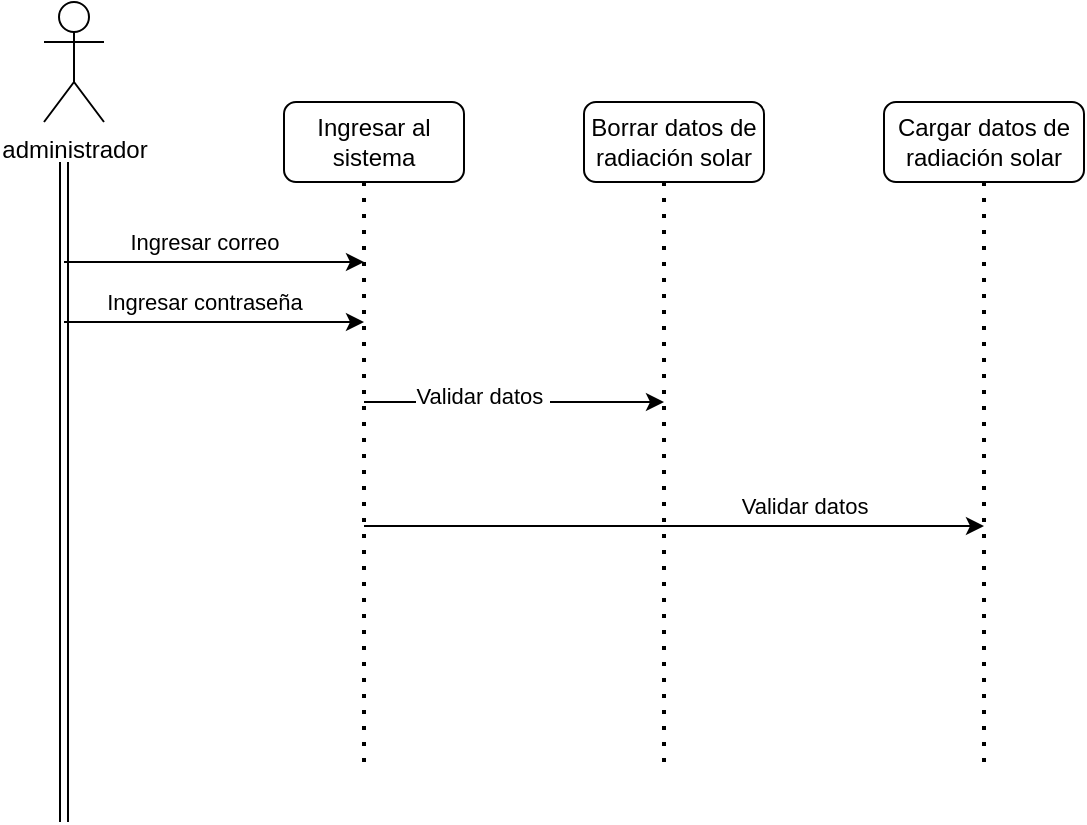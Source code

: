 <mxfile version="14.1.8" type="github" pages="6">
  <diagram name="Page-1" id="e7e014a7-5840-1c2e-5031-d8a46d1fe8dd">
    <mxGraphModel dx="1064" dy="588" grid="1" gridSize="10" guides="1" tooltips="1" connect="1" arrows="1" fold="1" page="1" pageScale="1" pageWidth="1169" pageHeight="826" background="#ffffff" math="0" shadow="0">
      <root>
        <mxCell id="0" />
        <mxCell id="1" parent="0" />
        <mxCell id="tu4XW4wWY5p41kIDJqk8-41" value="" style="shape=link;html=1;" parent="1" edge="1">
          <mxGeometry width="100" relative="1" as="geometry">
            <mxPoint x="320" y="250" as="sourcePoint" />
            <mxPoint x="320" y="580" as="targetPoint" />
            <Array as="points">
              <mxPoint x="320" y="450" />
            </Array>
          </mxGeometry>
        </mxCell>
        <mxCell id="tu4XW4wWY5p41kIDJqk8-42" value="administrador" style="shape=umlActor;verticalLabelPosition=bottom;verticalAlign=top;html=1;outlineConnect=0;" parent="1" vertex="1">
          <mxGeometry x="310" y="170" width="30" height="60" as="geometry" />
        </mxCell>
        <mxCell id="tu4XW4wWY5p41kIDJqk8-43" value="" style="endArrow=none;dashed=1;html=1;dashPattern=1 3;strokeWidth=2;" parent="1" edge="1">
          <mxGeometry width="50" height="50" relative="1" as="geometry">
            <mxPoint x="470" y="550" as="sourcePoint" />
            <mxPoint x="470" y="260" as="targetPoint" />
          </mxGeometry>
        </mxCell>
        <mxCell id="tu4XW4wWY5p41kIDJqk8-44" value="" style="endArrow=none;dashed=1;html=1;dashPattern=1 3;strokeWidth=2;" parent="1" edge="1">
          <mxGeometry width="50" height="50" relative="1" as="geometry">
            <mxPoint x="620" y="550" as="sourcePoint" />
            <mxPoint x="620" y="260" as="targetPoint" />
          </mxGeometry>
        </mxCell>
        <mxCell id="tu4XW4wWY5p41kIDJqk8-45" value="" style="endArrow=none;dashed=1;html=1;dashPattern=1 3;strokeWidth=2;" parent="1" edge="1">
          <mxGeometry width="50" height="50" relative="1" as="geometry">
            <mxPoint x="780" y="550" as="sourcePoint" />
            <mxPoint x="780" y="260" as="targetPoint" />
          </mxGeometry>
        </mxCell>
        <mxCell id="tu4XW4wWY5p41kIDJqk8-47" value="Borrar datos de radiación solar" style="rounded=1;whiteSpace=wrap;html=1;" parent="1" vertex="1">
          <mxGeometry x="580" y="220" width="90" height="40" as="geometry" />
        </mxCell>
        <mxCell id="tu4XW4wWY5p41kIDJqk8-48" value="Cargar datos de radiación solar" style="rounded=1;whiteSpace=wrap;html=1;" parent="1" vertex="1">
          <mxGeometry x="730" y="220" width="100" height="40" as="geometry" />
        </mxCell>
        <mxCell id="tu4XW4wWY5p41kIDJqk8-49" value="Ingresar al sistema" style="rounded=1;whiteSpace=wrap;html=1;" parent="1" vertex="1">
          <mxGeometry x="430" y="220" width="90" height="40" as="geometry" />
        </mxCell>
        <mxCell id="tu4XW4wWY5p41kIDJqk8-50" value="" style="endArrow=classic;html=1;" parent="1" edge="1">
          <mxGeometry width="50" height="50" relative="1" as="geometry">
            <mxPoint x="320" y="300" as="sourcePoint" />
            <mxPoint x="470" y="300" as="targetPoint" />
          </mxGeometry>
        </mxCell>
        <mxCell id="tu4XW4wWY5p41kIDJqk8-51" value="Ingresar correo" style="edgeLabel;html=1;align=center;verticalAlign=middle;resizable=0;points=[];" parent="tu4XW4wWY5p41kIDJqk8-50" vertex="1" connectable="0">
          <mxGeometry x="-0.539" y="3" relative="1" as="geometry">
            <mxPoint x="35" y="-7" as="offset" />
          </mxGeometry>
        </mxCell>
        <mxCell id="tu4XW4wWY5p41kIDJqk8-52" value="" style="endArrow=classic;html=1;" parent="1" edge="1">
          <mxGeometry width="50" height="50" relative="1" as="geometry">
            <mxPoint x="320" y="330" as="sourcePoint" />
            <mxPoint x="470" y="330" as="targetPoint" />
            <Array as="points">
              <mxPoint x="390" y="330" />
            </Array>
          </mxGeometry>
        </mxCell>
        <mxCell id="tu4XW4wWY5p41kIDJqk8-53" value="Ingresar contraseña" style="edgeLabel;html=1;align=center;verticalAlign=middle;resizable=0;points=[];" parent="tu4XW4wWY5p41kIDJqk8-52" vertex="1" connectable="0">
          <mxGeometry x="-0.539" y="3" relative="1" as="geometry">
            <mxPoint x="35" y="-7" as="offset" />
          </mxGeometry>
        </mxCell>
        <mxCell id="tu4XW4wWY5p41kIDJqk8-54" value="" style="endArrow=classic;html=1;" parent="1" edge="1">
          <mxGeometry width="50" height="50" relative="1" as="geometry">
            <mxPoint x="470" y="370" as="sourcePoint" />
            <mxPoint x="620" y="370" as="targetPoint" />
          </mxGeometry>
        </mxCell>
        <mxCell id="tu4XW4wWY5p41kIDJqk8-55" value="Validar datos&amp;nbsp;" style="edgeLabel;html=1;align=center;verticalAlign=middle;resizable=0;points=[];" parent="tu4XW4wWY5p41kIDJqk8-54" vertex="1" connectable="0">
          <mxGeometry x="-0.219" y="3" relative="1" as="geometry">
            <mxPoint as="offset" />
          </mxGeometry>
        </mxCell>
        <mxCell id="tu4XW4wWY5p41kIDJqk8-56" value="" style="endArrow=classic;html=1;" parent="1" edge="1">
          <mxGeometry width="50" height="50" relative="1" as="geometry">
            <mxPoint x="470" y="432" as="sourcePoint" />
            <mxPoint x="780" y="432" as="targetPoint" />
          </mxGeometry>
        </mxCell>
        <mxCell id="tu4XW4wWY5p41kIDJqk8-57" value="Validar datos" style="edgeLabel;html=1;align=center;verticalAlign=middle;resizable=0;points=[];" parent="tu4XW4wWY5p41kIDJqk8-56" vertex="1" connectable="0">
          <mxGeometry x="-0.539" y="3" relative="1" as="geometry">
            <mxPoint x="148" y="-7" as="offset" />
          </mxGeometry>
        </mxCell>
      </root>
    </mxGraphModel>
  </diagram>
  <diagram id="ON0ZeJGp7xyrsQt1zlTk" name="Page-2">
    <mxGraphModel dx="1064" dy="588" grid="1" gridSize="10" guides="1" tooltips="1" connect="1" arrows="1" fold="1" page="1" pageScale="1" pageWidth="827" pageHeight="1169" math="0" shadow="0">
      <root>
        <mxCell id="NPHs9M2-KYLYyZIzeC2e-0" />
        <mxCell id="NPHs9M2-KYLYyZIzeC2e-1" parent="NPHs9M2-KYLYyZIzeC2e-0" />
        <mxCell id="Ztt_BdDPuxGH_y-1Piy7-2" value="" style="shape=link;html=1;" edge="1" parent="NPHs9M2-KYLYyZIzeC2e-1">
          <mxGeometry width="100" relative="1" as="geometry">
            <mxPoint x="170" y="100" as="sourcePoint" />
            <mxPoint x="170" y="430" as="targetPoint" />
            <Array as="points">
              <mxPoint x="170" y="300" />
            </Array>
          </mxGeometry>
        </mxCell>
        <mxCell id="Ztt_BdDPuxGH_y-1Piy7-3" value="administrador" style="shape=umlActor;verticalLabelPosition=bottom;verticalAlign=top;html=1;outlineConnect=0;" vertex="1" parent="NPHs9M2-KYLYyZIzeC2e-1">
          <mxGeometry x="160" y="20" width="30" height="60" as="geometry" />
        </mxCell>
        <mxCell id="Ztt_BdDPuxGH_y-1Piy7-4" value="" style="endArrow=none;dashed=1;html=1;dashPattern=1 3;strokeWidth=2;" edge="1" parent="NPHs9M2-KYLYyZIzeC2e-1">
          <mxGeometry width="50" height="50" relative="1" as="geometry">
            <mxPoint x="320" y="400" as="sourcePoint" />
            <mxPoint x="320" y="110" as="targetPoint" />
          </mxGeometry>
        </mxCell>
        <mxCell id="Ztt_BdDPuxGH_y-1Piy7-5" value="" style="endArrow=none;dashed=1;html=1;dashPattern=1 3;strokeWidth=2;" edge="1" parent="NPHs9M2-KYLYyZIzeC2e-1">
          <mxGeometry width="50" height="50" relative="1" as="geometry">
            <mxPoint x="470" y="400" as="sourcePoint" />
            <mxPoint x="470" y="110" as="targetPoint" />
          </mxGeometry>
        </mxCell>
        <mxCell id="Ztt_BdDPuxGH_y-1Piy7-6" value="" style="endArrow=none;dashed=1;html=1;dashPattern=1 3;strokeWidth=2;" edge="1" parent="NPHs9M2-KYLYyZIzeC2e-1">
          <mxGeometry width="50" height="50" relative="1" as="geometry">
            <mxPoint x="630" y="400" as="sourcePoint" />
            <mxPoint x="630" y="110" as="targetPoint" />
          </mxGeometry>
        </mxCell>
        <mxCell id="Ztt_BdDPuxGH_y-1Piy7-7" value="Borrar datos de radiación UV" style="rounded=1;whiteSpace=wrap;html=1;" vertex="1" parent="NPHs9M2-KYLYyZIzeC2e-1">
          <mxGeometry x="430" y="70" width="90" height="40" as="geometry" />
        </mxCell>
        <mxCell id="Ztt_BdDPuxGH_y-1Piy7-8" value="Cargar datos de radiación UV" style="rounded=1;whiteSpace=wrap;html=1;" vertex="1" parent="NPHs9M2-KYLYyZIzeC2e-1">
          <mxGeometry x="580" y="70" width="100" height="40" as="geometry" />
        </mxCell>
        <mxCell id="Ztt_BdDPuxGH_y-1Piy7-9" value="Ingresar al sistema" style="rounded=1;whiteSpace=wrap;html=1;" vertex="1" parent="NPHs9M2-KYLYyZIzeC2e-1">
          <mxGeometry x="280" y="70" width="90" height="40" as="geometry" />
        </mxCell>
        <mxCell id="Ztt_BdDPuxGH_y-1Piy7-10" value="" style="endArrow=classic;html=1;" edge="1" parent="NPHs9M2-KYLYyZIzeC2e-1">
          <mxGeometry width="50" height="50" relative="1" as="geometry">
            <mxPoint x="170" y="150" as="sourcePoint" />
            <mxPoint x="320" y="150" as="targetPoint" />
          </mxGeometry>
        </mxCell>
        <mxCell id="Ztt_BdDPuxGH_y-1Piy7-11" value="Ingresar correo" style="edgeLabel;html=1;align=center;verticalAlign=middle;resizable=0;points=[];" vertex="1" connectable="0" parent="Ztt_BdDPuxGH_y-1Piy7-10">
          <mxGeometry x="-0.539" y="3" relative="1" as="geometry">
            <mxPoint x="35" y="-7" as="offset" />
          </mxGeometry>
        </mxCell>
        <mxCell id="Ztt_BdDPuxGH_y-1Piy7-12" value="" style="endArrow=classic;html=1;" edge="1" parent="NPHs9M2-KYLYyZIzeC2e-1">
          <mxGeometry width="50" height="50" relative="1" as="geometry">
            <mxPoint x="170" y="180" as="sourcePoint" />
            <mxPoint x="320" y="180" as="targetPoint" />
            <Array as="points">
              <mxPoint x="240" y="180" />
            </Array>
          </mxGeometry>
        </mxCell>
        <mxCell id="Ztt_BdDPuxGH_y-1Piy7-13" value="Ingresar contraseña" style="edgeLabel;html=1;align=center;verticalAlign=middle;resizable=0;points=[];" vertex="1" connectable="0" parent="Ztt_BdDPuxGH_y-1Piy7-12">
          <mxGeometry x="-0.539" y="3" relative="1" as="geometry">
            <mxPoint x="35" y="-7" as="offset" />
          </mxGeometry>
        </mxCell>
        <mxCell id="Ztt_BdDPuxGH_y-1Piy7-14" value="" style="endArrow=classic;html=1;" edge="1" parent="NPHs9M2-KYLYyZIzeC2e-1">
          <mxGeometry width="50" height="50" relative="1" as="geometry">
            <mxPoint x="320" y="220" as="sourcePoint" />
            <mxPoint x="470" y="220" as="targetPoint" />
          </mxGeometry>
        </mxCell>
        <mxCell id="Ztt_BdDPuxGH_y-1Piy7-15" value="Validar datos&amp;nbsp;" style="edgeLabel;html=1;align=center;verticalAlign=middle;resizable=0;points=[];" vertex="1" connectable="0" parent="Ztt_BdDPuxGH_y-1Piy7-14">
          <mxGeometry x="-0.219" y="3" relative="1" as="geometry">
            <mxPoint as="offset" />
          </mxGeometry>
        </mxCell>
        <mxCell id="Ztt_BdDPuxGH_y-1Piy7-16" value="" style="endArrow=classic;html=1;" edge="1" parent="NPHs9M2-KYLYyZIzeC2e-1">
          <mxGeometry width="50" height="50" relative="1" as="geometry">
            <mxPoint x="320" y="282" as="sourcePoint" />
            <mxPoint x="630" y="282" as="targetPoint" />
          </mxGeometry>
        </mxCell>
        <mxCell id="Ztt_BdDPuxGH_y-1Piy7-17" value="Validar datos" style="edgeLabel;html=1;align=center;verticalAlign=middle;resizable=0;points=[];" vertex="1" connectable="0" parent="Ztt_BdDPuxGH_y-1Piy7-16">
          <mxGeometry x="-0.539" y="3" relative="1" as="geometry">
            <mxPoint x="148" y="-7" as="offset" />
          </mxGeometry>
        </mxCell>
      </root>
    </mxGraphModel>
  </diagram>
  <diagram id="GF8mZSo_iW52FQ4slm6w" name="Page-3">
    <mxGraphModel dx="1064" dy="588" grid="1" gridSize="10" guides="1" tooltips="1" connect="1" arrows="1" fold="1" page="1" pageScale="1" pageWidth="827" pageHeight="1169" math="0" shadow="0">
      <root>
        <mxCell id="PGxbrRGOerus-JS2dQZc-0" />
        <mxCell id="PGxbrRGOerus-JS2dQZc-1" parent="PGxbrRGOerus-JS2dQZc-0" />
        <mxCell id="PGxbrRGOerus-JS2dQZc-4" value="" style="shape=link;html=1;" edge="1" parent="PGxbrRGOerus-JS2dQZc-1">
          <mxGeometry width="100" relative="1" as="geometry">
            <mxPoint x="140" y="120" as="sourcePoint" />
            <mxPoint x="140" y="450" as="targetPoint" />
            <Array as="points">
              <mxPoint x="140" y="320" />
            </Array>
          </mxGeometry>
        </mxCell>
        <mxCell id="PGxbrRGOerus-JS2dQZc-5" value="administrador" style="shape=umlActor;verticalLabelPosition=bottom;verticalAlign=top;html=1;outlineConnect=0;" vertex="1" parent="PGxbrRGOerus-JS2dQZc-1">
          <mxGeometry x="130" y="40" width="30" height="60" as="geometry" />
        </mxCell>
        <mxCell id="PGxbrRGOerus-JS2dQZc-6" value="" style="endArrow=none;dashed=1;html=1;dashPattern=1 3;strokeWidth=2;" edge="1" parent="PGxbrRGOerus-JS2dQZc-1">
          <mxGeometry width="50" height="50" relative="1" as="geometry">
            <mxPoint x="290" y="420" as="sourcePoint" />
            <mxPoint x="290" y="130" as="targetPoint" />
          </mxGeometry>
        </mxCell>
        <mxCell id="PGxbrRGOerus-JS2dQZc-7" value="" style="endArrow=none;dashed=1;html=1;dashPattern=1 3;strokeWidth=2;" edge="1" parent="PGxbrRGOerus-JS2dQZc-1">
          <mxGeometry width="50" height="50" relative="1" as="geometry">
            <mxPoint x="440" y="420" as="sourcePoint" />
            <mxPoint x="440" y="130" as="targetPoint" />
          </mxGeometry>
        </mxCell>
        <mxCell id="PGxbrRGOerus-JS2dQZc-8" value="" style="endArrow=none;dashed=1;html=1;dashPattern=1 3;strokeWidth=2;" edge="1" parent="PGxbrRGOerus-JS2dQZc-1">
          <mxGeometry width="50" height="50" relative="1" as="geometry">
            <mxPoint x="600" y="420" as="sourcePoint" />
            <mxPoint x="600" y="130" as="targetPoint" />
          </mxGeometry>
        </mxCell>
        <mxCell id="PGxbrRGOerus-JS2dQZc-9" value="Borrar datos de Temperatura" style="rounded=1;whiteSpace=wrap;html=1;" vertex="1" parent="PGxbrRGOerus-JS2dQZc-1">
          <mxGeometry x="400" y="90" width="90" height="40" as="geometry" />
        </mxCell>
        <mxCell id="PGxbrRGOerus-JS2dQZc-10" value="Cargar datos de Temperatura" style="rounded=1;whiteSpace=wrap;html=1;" vertex="1" parent="PGxbrRGOerus-JS2dQZc-1">
          <mxGeometry x="550" y="90" width="100" height="40" as="geometry" />
        </mxCell>
        <mxCell id="PGxbrRGOerus-JS2dQZc-11" value="Ingresar al sistema" style="rounded=1;whiteSpace=wrap;html=1;" vertex="1" parent="PGxbrRGOerus-JS2dQZc-1">
          <mxGeometry x="250" y="90" width="90" height="40" as="geometry" />
        </mxCell>
        <mxCell id="PGxbrRGOerus-JS2dQZc-12" value="" style="endArrow=classic;html=1;" edge="1" parent="PGxbrRGOerus-JS2dQZc-1">
          <mxGeometry width="50" height="50" relative="1" as="geometry">
            <mxPoint x="140" y="170" as="sourcePoint" />
            <mxPoint x="290" y="170" as="targetPoint" />
          </mxGeometry>
        </mxCell>
        <mxCell id="PGxbrRGOerus-JS2dQZc-13" value="Ingresar correo" style="edgeLabel;html=1;align=center;verticalAlign=middle;resizable=0;points=[];" vertex="1" connectable="0" parent="PGxbrRGOerus-JS2dQZc-12">
          <mxGeometry x="-0.539" y="3" relative="1" as="geometry">
            <mxPoint x="35" y="-7" as="offset" />
          </mxGeometry>
        </mxCell>
        <mxCell id="PGxbrRGOerus-JS2dQZc-14" value="" style="endArrow=classic;html=1;" edge="1" parent="PGxbrRGOerus-JS2dQZc-1">
          <mxGeometry width="50" height="50" relative="1" as="geometry">
            <mxPoint x="140" y="200" as="sourcePoint" />
            <mxPoint x="290" y="200" as="targetPoint" />
            <Array as="points">
              <mxPoint x="210" y="200" />
            </Array>
          </mxGeometry>
        </mxCell>
        <mxCell id="PGxbrRGOerus-JS2dQZc-15" value="Ingresar contraseña" style="edgeLabel;html=1;align=center;verticalAlign=middle;resizable=0;points=[];" vertex="1" connectable="0" parent="PGxbrRGOerus-JS2dQZc-14">
          <mxGeometry x="-0.539" y="3" relative="1" as="geometry">
            <mxPoint x="35" y="-7" as="offset" />
          </mxGeometry>
        </mxCell>
        <mxCell id="PGxbrRGOerus-JS2dQZc-16" value="" style="endArrow=classic;html=1;" edge="1" parent="PGxbrRGOerus-JS2dQZc-1">
          <mxGeometry width="50" height="50" relative="1" as="geometry">
            <mxPoint x="290" y="240" as="sourcePoint" />
            <mxPoint x="440" y="240" as="targetPoint" />
          </mxGeometry>
        </mxCell>
        <mxCell id="PGxbrRGOerus-JS2dQZc-17" value="Validar datos&amp;nbsp;" style="edgeLabel;html=1;align=center;verticalAlign=middle;resizable=0;points=[];" vertex="1" connectable="0" parent="PGxbrRGOerus-JS2dQZc-16">
          <mxGeometry x="-0.219" y="3" relative="1" as="geometry">
            <mxPoint as="offset" />
          </mxGeometry>
        </mxCell>
        <mxCell id="PGxbrRGOerus-JS2dQZc-18" value="" style="endArrow=classic;html=1;" edge="1" parent="PGxbrRGOerus-JS2dQZc-1">
          <mxGeometry width="50" height="50" relative="1" as="geometry">
            <mxPoint x="290" y="302" as="sourcePoint" />
            <mxPoint x="600" y="302" as="targetPoint" />
          </mxGeometry>
        </mxCell>
        <mxCell id="PGxbrRGOerus-JS2dQZc-19" value="Validar datos" style="edgeLabel;html=1;align=center;verticalAlign=middle;resizable=0;points=[];" vertex="1" connectable="0" parent="PGxbrRGOerus-JS2dQZc-18">
          <mxGeometry x="-0.539" y="3" relative="1" as="geometry">
            <mxPoint x="148" y="-7" as="offset" />
          </mxGeometry>
        </mxCell>
      </root>
    </mxGraphModel>
  </diagram>
  <diagram id="DIVPSXj7L0HSDIZfhM0S" name="Page-4">
    <mxGraphModel dx="1304" dy="588" grid="1" gridSize="10" guides="1" tooltips="1" connect="1" arrows="1" fold="1" page="1" pageScale="1" pageWidth="827" pageHeight="1169" math="0" shadow="0">
      <root>
        <mxCell id="DkO9ueDGC6DFikKug3fx-0" />
        <mxCell id="DkO9ueDGC6DFikKug3fx-1" parent="DkO9ueDGC6DFikKug3fx-0" />
        <mxCell id="DkO9ueDGC6DFikKug3fx-3" value="" style="shape=link;html=1;" edge="1" parent="DkO9ueDGC6DFikKug3fx-1">
          <mxGeometry width="100" relative="1" as="geometry">
            <mxPoint x="80" y="160" as="sourcePoint" />
            <mxPoint x="80" y="490" as="targetPoint" />
            <Array as="points">
              <mxPoint x="80" y="360" />
            </Array>
          </mxGeometry>
        </mxCell>
        <mxCell id="DkO9ueDGC6DFikKug3fx-4" value="USUARIO" style="shape=umlActor;verticalLabelPosition=bottom;verticalAlign=top;html=1;outlineConnect=0;" vertex="1" parent="DkO9ueDGC6DFikKug3fx-1">
          <mxGeometry x="70" y="80" width="30" height="60" as="geometry" />
        </mxCell>
        <mxCell id="DkO9ueDGC6DFikKug3fx-5" value="" style="endArrow=none;dashed=1;html=1;dashPattern=1 3;strokeWidth=2;" edge="1" parent="DkO9ueDGC6DFikKug3fx-1">
          <mxGeometry width="50" height="50" relative="1" as="geometry">
            <mxPoint x="230" y="460" as="sourcePoint" />
            <mxPoint x="230" y="170" as="targetPoint" />
          </mxGeometry>
        </mxCell>
        <mxCell id="DkO9ueDGC6DFikKug3fx-6" value="" style="endArrow=none;dashed=1;html=1;dashPattern=1 3;strokeWidth=2;" edge="1" parent="DkO9ueDGC6DFikKug3fx-1">
          <mxGeometry width="50" height="50" relative="1" as="geometry">
            <mxPoint x="470" y="460" as="sourcePoint" />
            <mxPoint x="470" y="170" as="targetPoint" />
          </mxGeometry>
        </mxCell>
        <mxCell id="DkO9ueDGC6DFikKug3fx-7" value="" style="endArrow=none;dashed=1;html=1;dashPattern=1 3;strokeWidth=2;" edge="1" parent="DkO9ueDGC6DFikKug3fx-1">
          <mxGeometry width="50" height="50" relative="1" as="geometry">
            <mxPoint x="630" y="460" as="sourcePoint" />
            <mxPoint x="630" y="170" as="targetPoint" />
          </mxGeometry>
        </mxCell>
        <mxCell id="DkO9ueDGC6DFikKug3fx-8" value="Descargar&amp;nbsp; información&amp;nbsp; de radiación solar" style="rounded=1;whiteSpace=wrap;html=1;" vertex="1" parent="DkO9ueDGC6DFikKug3fx-1">
          <mxGeometry x="430" y="130" width="90" height="40" as="geometry" />
        </mxCell>
        <mxCell id="DkO9ueDGC6DFikKug3fx-9" value="Consular&amp;nbsp; información&amp;nbsp; de radiación solar" style="rounded=1;whiteSpace=wrap;html=1;" vertex="1" parent="DkO9ueDGC6DFikKug3fx-1">
          <mxGeometry x="580" y="130" width="100" height="40" as="geometry" />
        </mxCell>
        <mxCell id="DkO9ueDGC6DFikKug3fx-10" value="Ingresar al sistema" style="rounded=1;whiteSpace=wrap;html=1;" vertex="1" parent="DkO9ueDGC6DFikKug3fx-1">
          <mxGeometry x="190" y="130" width="90" height="40" as="geometry" />
        </mxCell>
        <mxCell id="DkO9ueDGC6DFikKug3fx-11" value="" style="endArrow=classic;html=1;" edge="1" parent="DkO9ueDGC6DFikKug3fx-1">
          <mxGeometry width="50" height="50" relative="1" as="geometry">
            <mxPoint x="80" y="210" as="sourcePoint" />
            <mxPoint x="230" y="210" as="targetPoint" />
          </mxGeometry>
        </mxCell>
        <mxCell id="DkO9ueDGC6DFikKug3fx-12" value="no necesita iniciar sesión&amp;nbsp;" style="edgeLabel;html=1;align=center;verticalAlign=middle;resizable=0;points=[];" vertex="1" connectable="0" parent="DkO9ueDGC6DFikKug3fx-11">
          <mxGeometry x="-0.539" y="3" relative="1" as="geometry">
            <mxPoint x="35" y="-7" as="offset" />
          </mxGeometry>
        </mxCell>
        <mxCell id="DkO9ueDGC6DFikKug3fx-15" value="" style="endArrow=classic;html=1;" edge="1" parent="DkO9ueDGC6DFikKug3fx-1">
          <mxGeometry width="50" height="50" relative="1" as="geometry">
            <mxPoint x="230" y="280" as="sourcePoint" />
            <mxPoint x="470" y="280" as="targetPoint" />
          </mxGeometry>
        </mxCell>
        <mxCell id="DkO9ueDGC6DFikKug3fx-16" value="Validar datos&amp;nbsp; de registro&lt;br&gt;de radiación solar" style="edgeLabel;html=1;align=center;verticalAlign=middle;resizable=0;points=[];" vertex="1" connectable="0" parent="DkO9ueDGC6DFikKug3fx-15">
          <mxGeometry x="-0.219" y="3" relative="1" as="geometry">
            <mxPoint as="offset" />
          </mxGeometry>
        </mxCell>
        <mxCell id="DkO9ueDGC6DFikKug3fx-17" value="" style="endArrow=classic;html=1;" edge="1" parent="DkO9ueDGC6DFikKug3fx-1">
          <mxGeometry width="50" height="50" relative="1" as="geometry">
            <mxPoint x="230" y="342" as="sourcePoint" />
            <mxPoint x="630" y="342" as="targetPoint" />
          </mxGeometry>
        </mxCell>
        <mxCell id="DkO9ueDGC6DFikKug3fx-18" value="selección&amp;nbsp; de &lt;br&gt;radiación&amp;nbsp; solar" style="edgeLabel;html=1;align=center;verticalAlign=middle;resizable=0;points=[];" vertex="1" connectable="0" parent="DkO9ueDGC6DFikKug3fx-17">
          <mxGeometry x="-0.539" y="3" relative="1" as="geometry">
            <mxPoint x="238" y="-7" as="offset" />
          </mxGeometry>
        </mxCell>
        <mxCell id="DkO9ueDGC6DFikKug3fx-19" value="" style="endArrow=none;dashed=1;html=1;dashPattern=1 3;strokeWidth=2;" edge="1" parent="DkO9ueDGC6DFikKug3fx-1">
          <mxGeometry width="50" height="50" relative="1" as="geometry">
            <mxPoint x="760" y="460" as="sourcePoint" />
            <mxPoint x="760" y="170" as="targetPoint" />
          </mxGeometry>
        </mxCell>
        <mxCell id="DkO9ueDGC6DFikKug3fx-20" value="Consular&amp;nbsp; graficas&amp;nbsp; de radiación solar" style="rounded=1;whiteSpace=wrap;html=1;" vertex="1" parent="DkO9ueDGC6DFikKug3fx-1">
          <mxGeometry x="710" y="130" width="100" height="40" as="geometry" />
        </mxCell>
        <mxCell id="DkO9ueDGC6DFikKug3fx-21" value="" style="endArrow=classic;html=1;" edge="1" parent="DkO9ueDGC6DFikKug3fx-1">
          <mxGeometry width="50" height="50" relative="1" as="geometry">
            <mxPoint x="230" y="410" as="sourcePoint" />
            <mxPoint x="760" y="410" as="targetPoint" />
          </mxGeometry>
        </mxCell>
        <mxCell id="DkO9ueDGC6DFikKug3fx-22" value="selección&amp;nbsp; de &lt;br&gt;radiación&amp;nbsp; solar" style="edgeLabel;html=1;align=center;verticalAlign=middle;resizable=0;points=[];" vertex="1" connectable="0" parent="DkO9ueDGC6DFikKug3fx-21">
          <mxGeometry x="-0.539" y="3" relative="1" as="geometry">
            <mxPoint x="349" y="-7" as="offset" />
          </mxGeometry>
        </mxCell>
      </root>
    </mxGraphModel>
  </diagram>
  <diagram id="WA6RbdlGia8a89zejNlM" name="Page-5">
    <mxGraphModel dx="1304" dy="588" grid="1" gridSize="10" guides="1" tooltips="1" connect="1" arrows="1" fold="1" page="1" pageScale="1" pageWidth="827" pageHeight="1169" math="0" shadow="0">
      <root>
        <mxCell id="rWTM5VTtZFY4MwX7vciv-0" />
        <mxCell id="rWTM5VTtZFY4MwX7vciv-1" parent="rWTM5VTtZFY4MwX7vciv-0" />
        <mxCell id="rWTM5VTtZFY4MwX7vciv-3" value="" style="shape=link;html=1;" edge="1" parent="rWTM5VTtZFY4MwX7vciv-1">
          <mxGeometry width="100" relative="1" as="geometry">
            <mxPoint x="150" y="170" as="sourcePoint" />
            <mxPoint x="150" y="500" as="targetPoint" />
            <Array as="points">
              <mxPoint x="150" y="370" />
            </Array>
          </mxGeometry>
        </mxCell>
        <mxCell id="rWTM5VTtZFY4MwX7vciv-4" value="USUARIO" style="shape=umlActor;verticalLabelPosition=bottom;verticalAlign=top;html=1;outlineConnect=0;" vertex="1" parent="rWTM5VTtZFY4MwX7vciv-1">
          <mxGeometry x="140" y="90" width="30" height="60" as="geometry" />
        </mxCell>
        <mxCell id="rWTM5VTtZFY4MwX7vciv-5" value="" style="endArrow=none;dashed=1;html=1;dashPattern=1 3;strokeWidth=2;" edge="1" parent="rWTM5VTtZFY4MwX7vciv-1">
          <mxGeometry width="50" height="50" relative="1" as="geometry">
            <mxPoint x="300" y="470" as="sourcePoint" />
            <mxPoint x="300" y="180" as="targetPoint" />
          </mxGeometry>
        </mxCell>
        <mxCell id="rWTM5VTtZFY4MwX7vciv-6" value="" style="endArrow=none;dashed=1;html=1;dashPattern=1 3;strokeWidth=2;" edge="1" parent="rWTM5VTtZFY4MwX7vciv-1">
          <mxGeometry width="50" height="50" relative="1" as="geometry">
            <mxPoint x="540" y="470" as="sourcePoint" />
            <mxPoint x="540" y="180" as="targetPoint" />
          </mxGeometry>
        </mxCell>
        <mxCell id="rWTM5VTtZFY4MwX7vciv-7" value="" style="endArrow=none;dashed=1;html=1;dashPattern=1 3;strokeWidth=2;" edge="1" parent="rWTM5VTtZFY4MwX7vciv-1">
          <mxGeometry width="50" height="50" relative="1" as="geometry">
            <mxPoint x="700" y="470" as="sourcePoint" />
            <mxPoint x="700" y="180" as="targetPoint" />
          </mxGeometry>
        </mxCell>
        <mxCell id="rWTM5VTtZFY4MwX7vciv-8" value="Descargar&amp;nbsp; información&amp;nbsp; de radiación UV" style="rounded=1;whiteSpace=wrap;html=1;" vertex="1" parent="rWTM5VTtZFY4MwX7vciv-1">
          <mxGeometry x="500" y="140" width="90" height="40" as="geometry" />
        </mxCell>
        <mxCell id="rWTM5VTtZFY4MwX7vciv-9" value="Consular&amp;nbsp; información&amp;nbsp; de radiación UV" style="rounded=1;whiteSpace=wrap;html=1;" vertex="1" parent="rWTM5VTtZFY4MwX7vciv-1">
          <mxGeometry x="650" y="140" width="100" height="40" as="geometry" />
        </mxCell>
        <mxCell id="rWTM5VTtZFY4MwX7vciv-10" value="Ingresar al sistema" style="rounded=1;whiteSpace=wrap;html=1;" vertex="1" parent="rWTM5VTtZFY4MwX7vciv-1">
          <mxGeometry x="260" y="140" width="90" height="40" as="geometry" />
        </mxCell>
        <mxCell id="rWTM5VTtZFY4MwX7vciv-11" value="" style="endArrow=classic;html=1;" edge="1" parent="rWTM5VTtZFY4MwX7vciv-1">
          <mxGeometry width="50" height="50" relative="1" as="geometry">
            <mxPoint x="150" y="220" as="sourcePoint" />
            <mxPoint x="300" y="220" as="targetPoint" />
          </mxGeometry>
        </mxCell>
        <mxCell id="rWTM5VTtZFY4MwX7vciv-12" value="no necesita iniciar sesión&amp;nbsp;" style="edgeLabel;html=1;align=center;verticalAlign=middle;resizable=0;points=[];" vertex="1" connectable="0" parent="rWTM5VTtZFY4MwX7vciv-11">
          <mxGeometry x="-0.539" y="3" relative="1" as="geometry">
            <mxPoint x="35" y="-7" as="offset" />
          </mxGeometry>
        </mxCell>
        <mxCell id="rWTM5VTtZFY4MwX7vciv-13" value="" style="endArrow=classic;html=1;" edge="1" parent="rWTM5VTtZFY4MwX7vciv-1">
          <mxGeometry width="50" height="50" relative="1" as="geometry">
            <mxPoint x="300" y="290" as="sourcePoint" />
            <mxPoint x="540" y="290" as="targetPoint" />
          </mxGeometry>
        </mxCell>
        <mxCell id="rWTM5VTtZFY4MwX7vciv-14" value="Validar datos&amp;nbsp; de registro&lt;br&gt;de radiación UV" style="edgeLabel;html=1;align=center;verticalAlign=middle;resizable=0;points=[];" vertex="1" connectable="0" parent="rWTM5VTtZFY4MwX7vciv-13">
          <mxGeometry x="-0.219" y="3" relative="1" as="geometry">
            <mxPoint as="offset" />
          </mxGeometry>
        </mxCell>
        <mxCell id="rWTM5VTtZFY4MwX7vciv-15" value="" style="endArrow=classic;html=1;" edge="1" parent="rWTM5VTtZFY4MwX7vciv-1">
          <mxGeometry width="50" height="50" relative="1" as="geometry">
            <mxPoint x="300" y="352" as="sourcePoint" />
            <mxPoint x="700" y="352" as="targetPoint" />
          </mxGeometry>
        </mxCell>
        <mxCell id="rWTM5VTtZFY4MwX7vciv-16" value="selección&amp;nbsp; de &lt;br&gt;radiación&amp;nbsp; UV" style="edgeLabel;html=1;align=center;verticalAlign=middle;resizable=0;points=[];" vertex="1" connectable="0" parent="rWTM5VTtZFY4MwX7vciv-15">
          <mxGeometry x="-0.539" y="3" relative="1" as="geometry">
            <mxPoint x="238" y="-7" as="offset" />
          </mxGeometry>
        </mxCell>
        <mxCell id="rWTM5VTtZFY4MwX7vciv-17" value="" style="endArrow=none;dashed=1;html=1;dashPattern=1 3;strokeWidth=2;" edge="1" parent="rWTM5VTtZFY4MwX7vciv-1">
          <mxGeometry width="50" height="50" relative="1" as="geometry">
            <mxPoint x="830" y="470" as="sourcePoint" />
            <mxPoint x="830" y="180" as="targetPoint" />
          </mxGeometry>
        </mxCell>
        <mxCell id="rWTM5VTtZFY4MwX7vciv-18" value="Consular&amp;nbsp; graficas&amp;nbsp; de radiación UV" style="rounded=1;whiteSpace=wrap;html=1;" vertex="1" parent="rWTM5VTtZFY4MwX7vciv-1">
          <mxGeometry x="780" y="140" width="100" height="40" as="geometry" />
        </mxCell>
        <mxCell id="rWTM5VTtZFY4MwX7vciv-19" value="" style="endArrow=classic;html=1;" edge="1" parent="rWTM5VTtZFY4MwX7vciv-1">
          <mxGeometry width="50" height="50" relative="1" as="geometry">
            <mxPoint x="300" y="420" as="sourcePoint" />
            <mxPoint x="830" y="420" as="targetPoint" />
          </mxGeometry>
        </mxCell>
        <mxCell id="rWTM5VTtZFY4MwX7vciv-20" value="selección&amp;nbsp; de &lt;br&gt;radiación&amp;nbsp; UV" style="edgeLabel;html=1;align=center;verticalAlign=middle;resizable=0;points=[];" vertex="1" connectable="0" parent="rWTM5VTtZFY4MwX7vciv-19">
          <mxGeometry x="-0.539" y="3" relative="1" as="geometry">
            <mxPoint x="349" y="-7" as="offset" />
          </mxGeometry>
        </mxCell>
      </root>
    </mxGraphModel>
  </diagram>
  <diagram id="mQlKsKhTxyJCBoCPhtzF" name="Page-6">
    <mxGraphModel dx="1304" dy="588" grid="1" gridSize="10" guides="1" tooltips="1" connect="1" arrows="1" fold="1" page="1" pageScale="1" pageWidth="827" pageHeight="1169" math="0" shadow="0">
      <root>
        <mxCell id="ughQcFmIQMN8gi4D4g5k-0" />
        <mxCell id="ughQcFmIQMN8gi4D4g5k-1" parent="ughQcFmIQMN8gi4D4g5k-0" />
        <mxCell id="JfTXGKSu59xWOZvWm-19-0" value="" style="shape=link;html=1;" edge="1" parent="ughQcFmIQMN8gi4D4g5k-1">
          <mxGeometry width="100" relative="1" as="geometry">
            <mxPoint x="80" y="140" as="sourcePoint" />
            <mxPoint x="80" y="470" as="targetPoint" />
            <Array as="points">
              <mxPoint x="80" y="340" />
            </Array>
          </mxGeometry>
        </mxCell>
        <mxCell id="JfTXGKSu59xWOZvWm-19-1" value="USUARIO" style="shape=umlActor;verticalLabelPosition=bottom;verticalAlign=top;html=1;outlineConnect=0;" vertex="1" parent="ughQcFmIQMN8gi4D4g5k-1">
          <mxGeometry x="70" y="60" width="30" height="60" as="geometry" />
        </mxCell>
        <mxCell id="JfTXGKSu59xWOZvWm-19-2" value="" style="endArrow=none;dashed=1;html=1;dashPattern=1 3;strokeWidth=2;" edge="1" parent="ughQcFmIQMN8gi4D4g5k-1">
          <mxGeometry width="50" height="50" relative="1" as="geometry">
            <mxPoint x="230" y="440" as="sourcePoint" />
            <mxPoint x="230" y="150" as="targetPoint" />
          </mxGeometry>
        </mxCell>
        <mxCell id="JfTXGKSu59xWOZvWm-19-3" value="" style="endArrow=none;dashed=1;html=1;dashPattern=1 3;strokeWidth=2;" edge="1" parent="ughQcFmIQMN8gi4D4g5k-1">
          <mxGeometry width="50" height="50" relative="1" as="geometry">
            <mxPoint x="470" y="440" as="sourcePoint" />
            <mxPoint x="470" y="150" as="targetPoint" />
          </mxGeometry>
        </mxCell>
        <mxCell id="JfTXGKSu59xWOZvWm-19-4" value="" style="endArrow=none;dashed=1;html=1;dashPattern=1 3;strokeWidth=2;" edge="1" parent="ughQcFmIQMN8gi4D4g5k-1">
          <mxGeometry width="50" height="50" relative="1" as="geometry">
            <mxPoint x="630" y="440" as="sourcePoint" />
            <mxPoint x="630" y="150" as="targetPoint" />
          </mxGeometry>
        </mxCell>
        <mxCell id="JfTXGKSu59xWOZvWm-19-5" value="Descargar&amp;nbsp; información&amp;nbsp; de&amp;nbsp;&lt;span style=&quot;font-size: 11px ; background-color: rgb(255 , 255 , 255)&quot;&gt;Temperatura&lt;/span&gt;" style="rounded=1;whiteSpace=wrap;html=1;" vertex="1" parent="ughQcFmIQMN8gi4D4g5k-1">
          <mxGeometry x="430" y="110" width="90" height="40" as="geometry" />
        </mxCell>
        <mxCell id="JfTXGKSu59xWOZvWm-19-6" value="Consular&amp;nbsp; información&amp;nbsp; de&amp;nbsp;&lt;span style=&quot;font-size: 11px ; background-color: rgb(255 , 255 , 255)&quot;&gt;Temperatura&lt;/span&gt;" style="rounded=1;whiteSpace=wrap;html=1;" vertex="1" parent="ughQcFmIQMN8gi4D4g5k-1">
          <mxGeometry x="580" y="110" width="100" height="40" as="geometry" />
        </mxCell>
        <mxCell id="JfTXGKSu59xWOZvWm-19-7" value="Ingresar al sistema" style="rounded=1;whiteSpace=wrap;html=1;" vertex="1" parent="ughQcFmIQMN8gi4D4g5k-1">
          <mxGeometry x="190" y="110" width="90" height="40" as="geometry" />
        </mxCell>
        <mxCell id="JfTXGKSu59xWOZvWm-19-8" value="" style="endArrow=classic;html=1;" edge="1" parent="ughQcFmIQMN8gi4D4g5k-1">
          <mxGeometry width="50" height="50" relative="1" as="geometry">
            <mxPoint x="80" y="190" as="sourcePoint" />
            <mxPoint x="230" y="190" as="targetPoint" />
          </mxGeometry>
        </mxCell>
        <mxCell id="JfTXGKSu59xWOZvWm-19-9" value="no necesita iniciar sesión&amp;nbsp;" style="edgeLabel;html=1;align=center;verticalAlign=middle;resizable=0;points=[];" vertex="1" connectable="0" parent="JfTXGKSu59xWOZvWm-19-8">
          <mxGeometry x="-0.539" y="3" relative="1" as="geometry">
            <mxPoint x="35" y="-7" as="offset" />
          </mxGeometry>
        </mxCell>
        <mxCell id="JfTXGKSu59xWOZvWm-19-10" value="" style="endArrow=classic;html=1;" edge="1" parent="ughQcFmIQMN8gi4D4g5k-1">
          <mxGeometry width="50" height="50" relative="1" as="geometry">
            <mxPoint x="230" y="260" as="sourcePoint" />
            <mxPoint x="470" y="260" as="targetPoint" />
          </mxGeometry>
        </mxCell>
        <mxCell id="JfTXGKSu59xWOZvWm-19-11" value="Validar datos&amp;nbsp; de registro&lt;br&gt;de Temperatura" style="edgeLabel;html=1;align=center;verticalAlign=middle;resizable=0;points=[];" vertex="1" connectable="0" parent="JfTXGKSu59xWOZvWm-19-10">
          <mxGeometry x="-0.219" y="3" relative="1" as="geometry">
            <mxPoint as="offset" />
          </mxGeometry>
        </mxCell>
        <mxCell id="JfTXGKSu59xWOZvWm-19-12" value="" style="endArrow=classic;html=1;" edge="1" parent="ughQcFmIQMN8gi4D4g5k-1">
          <mxGeometry width="50" height="50" relative="1" as="geometry">
            <mxPoint x="230" y="322" as="sourcePoint" />
            <mxPoint x="630" y="322" as="targetPoint" />
          </mxGeometry>
        </mxCell>
        <mxCell id="JfTXGKSu59xWOZvWm-19-13" value="selección&amp;nbsp; de &lt;br&gt;Temperatura" style="edgeLabel;html=1;align=center;verticalAlign=middle;resizable=0;points=[];" vertex="1" connectable="0" parent="JfTXGKSu59xWOZvWm-19-12">
          <mxGeometry x="-0.539" y="3" relative="1" as="geometry">
            <mxPoint x="238" y="-7" as="offset" />
          </mxGeometry>
        </mxCell>
        <mxCell id="JfTXGKSu59xWOZvWm-19-14" value="" style="endArrow=none;dashed=1;html=1;dashPattern=1 3;strokeWidth=2;" edge="1" parent="ughQcFmIQMN8gi4D4g5k-1">
          <mxGeometry width="50" height="50" relative="1" as="geometry">
            <mxPoint x="760" y="440" as="sourcePoint" />
            <mxPoint x="760" y="150" as="targetPoint" />
          </mxGeometry>
        </mxCell>
        <mxCell id="JfTXGKSu59xWOZvWm-19-15" value="Consular&amp;nbsp; graficas&amp;nbsp; de&amp;nbsp;&lt;span style=&quot;font-size: 11px ; background-color: rgb(255 , 255 , 255)&quot;&gt;Temperatura&lt;/span&gt;" style="rounded=1;whiteSpace=wrap;html=1;" vertex="1" parent="ughQcFmIQMN8gi4D4g5k-1">
          <mxGeometry x="710" y="110" width="100" height="40" as="geometry" />
        </mxCell>
        <mxCell id="JfTXGKSu59xWOZvWm-19-16" value="" style="endArrow=classic;html=1;" edge="1" parent="ughQcFmIQMN8gi4D4g5k-1">
          <mxGeometry width="50" height="50" relative="1" as="geometry">
            <mxPoint x="230" y="390" as="sourcePoint" />
            <mxPoint x="760" y="390" as="targetPoint" />
          </mxGeometry>
        </mxCell>
        <mxCell id="JfTXGKSu59xWOZvWm-19-17" value="selección&amp;nbsp; de &lt;br&gt;Temperatura" style="edgeLabel;html=1;align=center;verticalAlign=middle;resizable=0;points=[];" vertex="1" connectable="0" parent="JfTXGKSu59xWOZvWm-19-16">
          <mxGeometry x="-0.539" y="3" relative="1" as="geometry">
            <mxPoint x="349" y="-7" as="offset" />
          </mxGeometry>
        </mxCell>
      </root>
    </mxGraphModel>
  </diagram>
</mxfile>
